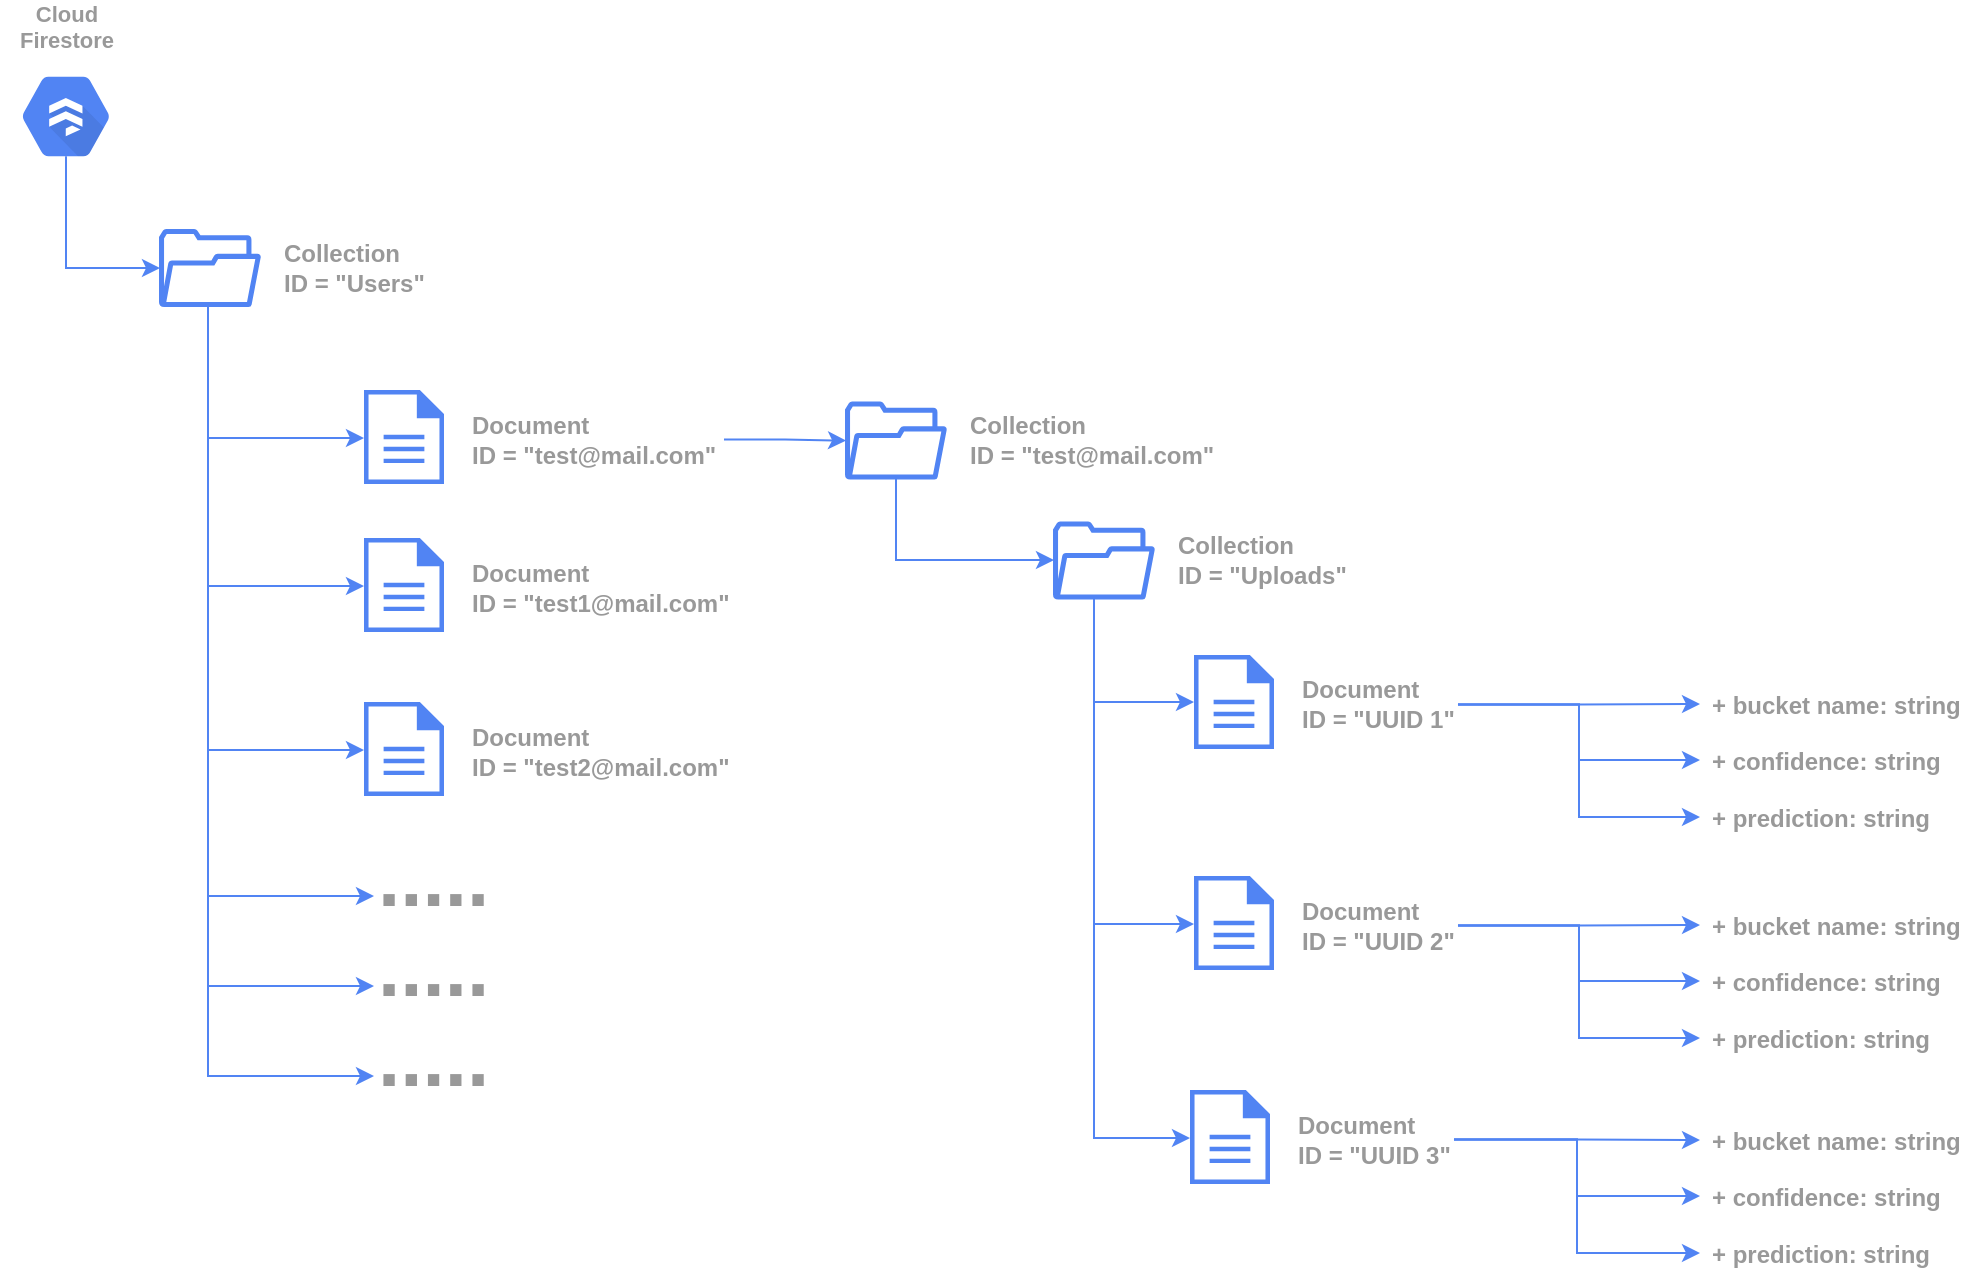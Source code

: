 <mxfile version="12.4.2" type="device" pages="1"><diagram id="QLBUKV5pTt3AF6JEiaQc" name="Page-1"><mxGraphModel dx="1246" dy="636" grid="1" gridSize="10" guides="1" tooltips="1" connect="1" arrows="1" fold="1" page="1" pageScale="1" pageWidth="827" pageHeight="1169" math="0" shadow="0"><root><mxCell id="0"/><mxCell id="1" parent="0"/><mxCell id="U0zlPWYENxK5Nvg0Ssd9-3" style="edgeStyle=orthogonalEdgeStyle;rounded=0;orthogonalLoop=1;jettySize=auto;html=1;exitX=0.5;exitY=0.84;exitDx=0;exitDy=0;exitPerimeter=0;entryX=0;entryY=0.5;entryDx=0;entryDy=0;entryPerimeter=0;strokeColor=#5184F3;" edge="1" parent="1" source="U0zlPWYENxK5Nvg0Ssd9-1"><mxGeometry relative="1" as="geometry"><mxPoint x="180" y="245" as="targetPoint"/><Array as="points"><mxPoint x="133" y="245"/></Array></mxGeometry></mxCell><mxCell id="U0zlPWYENxK5Nvg0Ssd9-1" value="Cloud&#10;Firestore" style="html=1;fillColor=#5184F3;strokeColor=none;verticalAlign=bottom;labelPosition=center;verticalLabelPosition=top;align=center;spacingTop=-6;fontSize=11;fontStyle=1;fontColor=#999999;shape=mxgraph.gcp2.hexIcon;prIcon=cloud_firestore" vertex="1" parent="1"><mxGeometry x="100" y="140" width="66" height="58.5" as="geometry"/></mxCell><mxCell id="U0zlPWYENxK5Nvg0Ssd9-9" style="edgeStyle=orthogonalEdgeStyle;rounded=0;orthogonalLoop=1;jettySize=auto;html=1;strokeColor=#5184F3;" edge="1" parent="1" source="U0zlPWYENxK5Nvg0Ssd9-5" target="U0zlPWYENxK5Nvg0Ssd9-8"><mxGeometry relative="1" as="geometry"><mxPoint x="204" y="280" as="sourcePoint"/><mxPoint x="290" y="330" as="targetPoint"/><Array as="points"><mxPoint x="204" y="330"/></Array></mxGeometry></mxCell><mxCell id="U0zlPWYENxK5Nvg0Ssd9-11" value="" style="group" vertex="1" connectable="0" parent="1"><mxGeometry x="180" y="223.75" width="140" height="42.5" as="geometry"/></mxCell><mxCell id="U0zlPWYENxK5Nvg0Ssd9-4" value="&lt;font color=&quot;#999999&quot;&gt;&lt;b&gt;Collection&lt;br&gt;ID = &quot;Users&quot;&lt;br&gt;&lt;/b&gt;&lt;/font&gt;" style="text;html=1;strokeColor=none;fillColor=none;align=left;verticalAlign=middle;whiteSpace=wrap;rounded=0;" vertex="1" parent="U0zlPWYENxK5Nvg0Ssd9-11"><mxGeometry x="60" width="80" height="42.5" as="geometry"/></mxCell><mxCell id="U0zlPWYENxK5Nvg0Ssd9-5" value="" style="pointerEvents=1;shadow=0;dashed=0;html=1;strokeColor=#5184F3;fillColor=#5184F3;aspect=fixed;labelPosition=center;verticalLabelPosition=bottom;verticalAlign=top;align=center;outlineConnect=0;shape=mxgraph.vvd.folder;gradientColor=none;strokeWidth=1;perimeterSpacing=0;" vertex="1" parent="U0zlPWYENxK5Nvg0Ssd9-11"><mxGeometry y="2.25" width="50" height="38" as="geometry"/></mxCell><mxCell id="U0zlPWYENxK5Nvg0Ssd9-12" value="" style="group" vertex="1" connectable="0" parent="1"><mxGeometry x="282" y="306" width="180" height="47" as="geometry"/></mxCell><mxCell id="U0zlPWYENxK5Nvg0Ssd9-8" value="" style="pointerEvents=1;shadow=0;dashed=0;html=1;strokeColor=none;fillColor=#5184F3;labelPosition=center;verticalLabelPosition=bottom;verticalAlign=top;outlineConnect=0;align=center;shape=mxgraph.office.concepts.document;" vertex="1" parent="U0zlPWYENxK5Nvg0Ssd9-12"><mxGeometry width="40" height="47" as="geometry"/></mxCell><mxCell id="U0zlPWYENxK5Nvg0Ssd9-10" value="&lt;font color=&quot;#999999&quot;&gt;&lt;b&gt;Document&lt;br&gt;ID = &quot;test@mail.com&quot;&lt;br&gt;&lt;/b&gt;&lt;/font&gt;" style="text;html=1;strokeColor=none;fillColor=none;align=left;verticalAlign=middle;whiteSpace=wrap;rounded=0;" vertex="1" parent="U0zlPWYENxK5Nvg0Ssd9-12"><mxGeometry x="52" y="3.5" width="128" height="42.5" as="geometry"/></mxCell><mxCell id="U0zlPWYENxK5Nvg0Ssd9-13" value="" style="group" vertex="1" connectable="0" parent="1"><mxGeometry x="282" y="380" width="190" height="47" as="geometry"/></mxCell><mxCell id="U0zlPWYENxK5Nvg0Ssd9-14" value="" style="pointerEvents=1;shadow=0;dashed=0;html=1;strokeColor=none;fillColor=#5184F3;labelPosition=center;verticalLabelPosition=bottom;verticalAlign=top;outlineConnect=0;align=center;shape=mxgraph.office.concepts.document;" vertex="1" parent="U0zlPWYENxK5Nvg0Ssd9-13"><mxGeometry width="40" height="47" as="geometry"/></mxCell><mxCell id="U0zlPWYENxK5Nvg0Ssd9-15" value="&lt;b style=&quot;color: rgb(153 , 153 , 153)&quot;&gt;Document&lt;br&gt;ID = &quot;test1@mail.com&quot;&lt;/b&gt;&lt;font color=&quot;#999999&quot;&gt;&lt;b&gt;&lt;br&gt;&lt;/b&gt;&lt;/font&gt;" style="text;html=1;strokeColor=none;fillColor=none;align=left;verticalAlign=middle;whiteSpace=wrap;rounded=0;" vertex="1" parent="U0zlPWYENxK5Nvg0Ssd9-13"><mxGeometry x="52" y="3.5" width="138" height="42.5" as="geometry"/></mxCell><mxCell id="U0zlPWYENxK5Nvg0Ssd9-16" value="" style="group" vertex="1" connectable="0" parent="1"><mxGeometry x="282" y="462" width="190" height="47" as="geometry"/></mxCell><mxCell id="U0zlPWYENxK5Nvg0Ssd9-17" value="" style="pointerEvents=1;shadow=0;dashed=0;html=1;strokeColor=none;fillColor=#5184F3;labelPosition=center;verticalLabelPosition=bottom;verticalAlign=top;outlineConnect=0;align=center;shape=mxgraph.office.concepts.document;" vertex="1" parent="U0zlPWYENxK5Nvg0Ssd9-16"><mxGeometry width="40" height="47" as="geometry"/></mxCell><mxCell id="U0zlPWYENxK5Nvg0Ssd9-18" value="&lt;b style=&quot;color: rgb(153 , 153 , 153)&quot;&gt;Document&lt;br&gt;ID = &quot;test2@mail.com&quot;&lt;/b&gt;&lt;font color=&quot;#999999&quot;&gt;&lt;b&gt;&lt;br&gt;&lt;/b&gt;&lt;/font&gt;" style="text;html=1;strokeColor=none;fillColor=none;align=left;verticalAlign=middle;whiteSpace=wrap;rounded=0;" vertex="1" parent="U0zlPWYENxK5Nvg0Ssd9-16"><mxGeometry x="52" y="3.5" width="138" height="42.5" as="geometry"/></mxCell><mxCell id="U0zlPWYENxK5Nvg0Ssd9-24" style="edgeStyle=orthogonalEdgeStyle;rounded=0;orthogonalLoop=1;jettySize=auto;html=1;strokeColor=#5184F3;" edge="1" parent="1" target="U0zlPWYENxK5Nvg0Ssd9-14"><mxGeometry relative="1" as="geometry"><mxPoint x="204" y="264" as="sourcePoint"/><mxPoint x="280" y="417" as="targetPoint"/><Array as="points"><mxPoint x="204" y="404"/></Array></mxGeometry></mxCell><mxCell id="U0zlPWYENxK5Nvg0Ssd9-25" style="edgeStyle=orthogonalEdgeStyle;rounded=0;orthogonalLoop=1;jettySize=auto;html=1;strokeColor=#5184F3;" edge="1" parent="1" target="U0zlPWYENxK5Nvg0Ssd9-17"><mxGeometry relative="1" as="geometry"><mxPoint x="204" y="264" as="sourcePoint"/><mxPoint x="270" y="504" as="targetPoint"/><Array as="points"><mxPoint x="204" y="486"/></Array></mxGeometry></mxCell><mxCell id="U0zlPWYENxK5Nvg0Ssd9-26" value="" style="group" vertex="1" connectable="0" parent="1"><mxGeometry x="523" y="310" width="210" height="42.5" as="geometry"/></mxCell><mxCell id="U0zlPWYENxK5Nvg0Ssd9-27" value="&lt;font color=&quot;#999999&quot;&gt;&lt;b&gt;Collection&lt;/b&gt;&lt;/font&gt;&lt;b style=&quot;color: rgb(153 , 153 , 153)&quot;&gt;&lt;br&gt;ID = &quot;test@mail.com&quot;&lt;/b&gt;&lt;font color=&quot;#999999&quot;&gt;&lt;b&gt;&lt;br&gt;&lt;/b&gt;&lt;/font&gt;" style="text;html=1;strokeColor=none;fillColor=none;align=left;verticalAlign=middle;whiteSpace=wrap;rounded=0;" vertex="1" parent="U0zlPWYENxK5Nvg0Ssd9-26"><mxGeometry x="60" width="140" height="42.5" as="geometry"/></mxCell><mxCell id="U0zlPWYENxK5Nvg0Ssd9-28" value="" style="pointerEvents=1;shadow=0;dashed=0;html=1;strokeColor=#5184F3;fillColor=#5184F3;aspect=fixed;labelPosition=center;verticalLabelPosition=bottom;verticalAlign=top;align=center;outlineConnect=0;shape=mxgraph.vvd.folder;gradientColor=none;strokeWidth=1;perimeterSpacing=0;" vertex="1" parent="U0zlPWYENxK5Nvg0Ssd9-26"><mxGeometry y="2.25" width="50" height="38" as="geometry"/></mxCell><mxCell id="U0zlPWYENxK5Nvg0Ssd9-30" style="edgeStyle=orthogonalEdgeStyle;rounded=0;orthogonalLoop=1;jettySize=auto;html=1;exitX=1;exitY=0.5;exitDx=0;exitDy=0;strokeColor=#5184F3;" edge="1" parent="1" source="U0zlPWYENxK5Nvg0Ssd9-10" target="U0zlPWYENxK5Nvg0Ssd9-28"><mxGeometry relative="1" as="geometry"/></mxCell><mxCell id="U0zlPWYENxK5Nvg0Ssd9-31" value="&lt;font color=&quot;#999999&quot;&gt;&lt;b style=&quot;font-size: 40px&quot;&gt;.....&lt;br&gt;&lt;/b&gt;&lt;/font&gt;" style="text;html=1;strokeColor=none;fillColor=none;align=left;verticalAlign=middle;whiteSpace=wrap;rounded=0;" vertex="1" parent="1"><mxGeometry x="287" y="529" width="80" height="40" as="geometry"/></mxCell><mxCell id="U0zlPWYENxK5Nvg0Ssd9-39" value="&lt;font color=&quot;#999999&quot;&gt;&lt;b style=&quot;font-size: 40px&quot;&gt;.....&lt;br&gt;&lt;/b&gt;&lt;/font&gt;" style="text;html=1;strokeColor=none;fillColor=none;align=left;verticalAlign=middle;whiteSpace=wrap;rounded=0;" vertex="1" parent="1"><mxGeometry x="287" y="574" width="80" height="40" as="geometry"/></mxCell><mxCell id="U0zlPWYENxK5Nvg0Ssd9-40" value="&lt;font color=&quot;#999999&quot;&gt;&lt;b style=&quot;font-size: 40px&quot;&gt;.....&lt;br&gt;&lt;/b&gt;&lt;/font&gt;" style="text;html=1;strokeColor=none;fillColor=none;align=left;verticalAlign=middle;whiteSpace=wrap;rounded=0;" vertex="1" parent="1"><mxGeometry x="287" y="619" width="80" height="40" as="geometry"/></mxCell><mxCell id="U0zlPWYENxK5Nvg0Ssd9-41" style="edgeStyle=orthogonalEdgeStyle;rounded=0;orthogonalLoop=1;jettySize=auto;html=1;entryX=0;entryY=0.75;entryDx=0;entryDy=0;strokeColor=#5184F3;" edge="1" parent="1" target="U0zlPWYENxK5Nvg0Ssd9-31"><mxGeometry relative="1" as="geometry"><mxPoint x="204" y="264" as="sourcePoint"/><mxPoint x="314" y="570" as="targetPoint"/><Array as="points"><mxPoint x="204" y="559"/></Array></mxGeometry></mxCell><mxCell id="U0zlPWYENxK5Nvg0Ssd9-42" style="edgeStyle=orthogonalEdgeStyle;rounded=0;orthogonalLoop=1;jettySize=auto;html=1;strokeColor=#5184F3;entryX=0;entryY=0.75;entryDx=0;entryDy=0;" edge="1" parent="1" target="U0zlPWYENxK5Nvg0Ssd9-39"><mxGeometry relative="1" as="geometry"><mxPoint x="204" y="264" as="sourcePoint"/><mxPoint x="300" y="615" as="targetPoint"/><Array as="points"><mxPoint x="204" y="604"/></Array></mxGeometry></mxCell><mxCell id="U0zlPWYENxK5Nvg0Ssd9-43" style="edgeStyle=orthogonalEdgeStyle;rounded=0;orthogonalLoop=1;jettySize=auto;html=1;entryX=0;entryY=0.75;entryDx=0;entryDy=0;strokeColor=#5184F3;" edge="1" parent="1" target="U0zlPWYENxK5Nvg0Ssd9-40"><mxGeometry relative="1" as="geometry"><mxPoint x="204" y="264" as="sourcePoint"/><mxPoint x="314" y="660" as="targetPoint"/><Array as="points"><mxPoint x="204" y="649"/></Array></mxGeometry></mxCell><mxCell id="U0zlPWYENxK5Nvg0Ssd9-50" value="" style="group" vertex="1" connectable="0" parent="1"><mxGeometry x="627" y="370" width="210" height="42.5" as="geometry"/></mxCell><mxCell id="U0zlPWYENxK5Nvg0Ssd9-51" value="&lt;font color=&quot;#999999&quot;&gt;&lt;b&gt;Collection&lt;/b&gt;&lt;/font&gt;&lt;b style=&quot;color: rgb(153 , 153 , 153)&quot;&gt;&lt;br&gt;ID = &quot;Uploads&quot;&lt;/b&gt;&lt;font color=&quot;#999999&quot;&gt;&lt;b&gt;&lt;br&gt;&lt;/b&gt;&lt;/font&gt;" style="text;html=1;strokeColor=none;fillColor=none;align=left;verticalAlign=middle;whiteSpace=wrap;rounded=0;" vertex="1" parent="U0zlPWYENxK5Nvg0Ssd9-50"><mxGeometry x="60" width="100" height="42.5" as="geometry"/></mxCell><mxCell id="U0zlPWYENxK5Nvg0Ssd9-52" value="" style="pointerEvents=1;shadow=0;dashed=0;html=1;strokeColor=#5184F3;fillColor=#5184F3;aspect=fixed;labelPosition=center;verticalLabelPosition=bottom;verticalAlign=top;align=center;outlineConnect=0;shape=mxgraph.vvd.folder;gradientColor=none;strokeWidth=1;perimeterSpacing=0;" vertex="1" parent="U0zlPWYENxK5Nvg0Ssd9-50"><mxGeometry y="2.25" width="50" height="38" as="geometry"/></mxCell><mxCell id="U0zlPWYENxK5Nvg0Ssd9-55" style="edgeStyle=orthogonalEdgeStyle;rounded=0;orthogonalLoop=1;jettySize=auto;html=1;strokeColor=#5184F3;" edge="1" parent="1" source="U0zlPWYENxK5Nvg0Ssd9-28" target="U0zlPWYENxK5Nvg0Ssd9-52"><mxGeometry relative="1" as="geometry"><mxPoint x="570" y="391.5" as="sourcePoint"/><Array as="points"><mxPoint x="548" y="391"/></Array></mxGeometry></mxCell><mxCell id="U0zlPWYENxK5Nvg0Ssd9-56" style="edgeStyle=orthogonalEdgeStyle;rounded=0;orthogonalLoop=1;jettySize=auto;html=1;strokeColor=#5184F3;" edge="1" parent="1" source="U0zlPWYENxK5Nvg0Ssd9-52" target="U0zlPWYENxK5Nvg0Ssd9-47"><mxGeometry relative="1" as="geometry"><Array as="points"><mxPoint x="647" y="462"/></Array></mxGeometry></mxCell><mxCell id="U0zlPWYENxK5Nvg0Ssd9-63" value="" style="group" vertex="1" connectable="0" parent="1"><mxGeometry x="695" y="656" width="132" height="47" as="geometry"/></mxCell><mxCell id="U0zlPWYENxK5Nvg0Ssd9-60" value="" style="group" vertex="1" connectable="0" parent="U0zlPWYENxK5Nvg0Ssd9-63"><mxGeometry width="132" height="47" as="geometry"/></mxCell><mxCell id="U0zlPWYENxK5Nvg0Ssd9-61" value="" style="pointerEvents=1;shadow=0;dashed=0;html=1;strokeColor=none;fillColor=#5184F3;labelPosition=center;verticalLabelPosition=bottom;verticalAlign=top;outlineConnect=0;align=center;shape=mxgraph.office.concepts.document;" vertex="1" parent="U0zlPWYENxK5Nvg0Ssd9-60"><mxGeometry width="40" height="47" as="geometry"/></mxCell><mxCell id="U0zlPWYENxK5Nvg0Ssd9-62" value="&lt;font color=&quot;#999999&quot;&gt;&lt;b&gt;Document&lt;br&gt;ID = &quot;UUID 3&quot;&lt;br&gt;&lt;/b&gt;&lt;/font&gt;" style="text;html=1;strokeColor=none;fillColor=none;align=left;verticalAlign=middle;whiteSpace=wrap;rounded=0;" vertex="1" parent="U0zlPWYENxK5Nvg0Ssd9-60"><mxGeometry x="52" y="3.5" width="80" height="42.5" as="geometry"/></mxCell><mxCell id="U0zlPWYENxK5Nvg0Ssd9-64" value="" style="group" vertex="1" connectable="0" parent="1"><mxGeometry x="697" y="549" width="132" height="47" as="geometry"/></mxCell><mxCell id="U0zlPWYENxK5Nvg0Ssd9-57" value="" style="group" vertex="1" connectable="0" parent="U0zlPWYENxK5Nvg0Ssd9-64"><mxGeometry width="132" height="47" as="geometry"/></mxCell><mxCell id="U0zlPWYENxK5Nvg0Ssd9-58" value="" style="pointerEvents=1;shadow=0;dashed=0;html=1;strokeColor=none;fillColor=#5184F3;labelPosition=center;verticalLabelPosition=bottom;verticalAlign=top;outlineConnect=0;align=center;shape=mxgraph.office.concepts.document;" vertex="1" parent="U0zlPWYENxK5Nvg0Ssd9-57"><mxGeometry width="40" height="47" as="geometry"/></mxCell><mxCell id="U0zlPWYENxK5Nvg0Ssd9-59" value="&lt;font color=&quot;#999999&quot;&gt;&lt;b&gt;Document&lt;br&gt;ID = &quot;UUID 2&quot;&lt;br&gt;&lt;/b&gt;&lt;/font&gt;" style="text;html=1;strokeColor=none;fillColor=none;align=left;verticalAlign=middle;whiteSpace=wrap;rounded=0;" vertex="1" parent="U0zlPWYENxK5Nvg0Ssd9-57"><mxGeometry x="52" y="3.5" width="80" height="42.5" as="geometry"/></mxCell><mxCell id="U0zlPWYENxK5Nvg0Ssd9-65" value="" style="group" vertex="1" connectable="0" parent="1"><mxGeometry x="697" y="438.5" width="132" height="47" as="geometry"/></mxCell><mxCell id="U0zlPWYENxK5Nvg0Ssd9-46" value="" style="group" vertex="1" connectable="0" parent="U0zlPWYENxK5Nvg0Ssd9-65"><mxGeometry width="132" height="47" as="geometry"/></mxCell><mxCell id="U0zlPWYENxK5Nvg0Ssd9-47" value="" style="pointerEvents=1;shadow=0;dashed=0;html=1;strokeColor=none;fillColor=#5184F3;labelPosition=center;verticalLabelPosition=bottom;verticalAlign=top;outlineConnect=0;align=center;shape=mxgraph.office.concepts.document;" vertex="1" parent="U0zlPWYENxK5Nvg0Ssd9-46"><mxGeometry width="40" height="47" as="geometry"/></mxCell><mxCell id="U0zlPWYENxK5Nvg0Ssd9-48" value="&lt;font color=&quot;#999999&quot;&gt;&lt;b&gt;Document&lt;br&gt;ID = &quot;UUID 1&quot;&lt;br&gt;&lt;/b&gt;&lt;/font&gt;" style="text;html=1;strokeColor=none;fillColor=none;align=left;verticalAlign=middle;whiteSpace=wrap;rounded=0;" vertex="1" parent="U0zlPWYENxK5Nvg0Ssd9-46"><mxGeometry x="52" y="3.5" width="80" height="42.5" as="geometry"/></mxCell><mxCell id="U0zlPWYENxK5Nvg0Ssd9-66" style="edgeStyle=orthogonalEdgeStyle;rounded=0;orthogonalLoop=1;jettySize=auto;html=1;strokeColor=#5184F3;" edge="1" parent="1" target="U0zlPWYENxK5Nvg0Ssd9-58"><mxGeometry relative="1" as="geometry"><mxPoint x="647" y="410.25" as="sourcePoint"/><mxPoint x="692" y="554" as="targetPoint"/><Array as="points"><mxPoint x="647" y="573"/></Array></mxGeometry></mxCell><mxCell id="U0zlPWYENxK5Nvg0Ssd9-67" style="edgeStyle=orthogonalEdgeStyle;rounded=0;orthogonalLoop=1;jettySize=auto;html=1;strokeColor=#5184F3;" edge="1" parent="1" target="U0zlPWYENxK5Nvg0Ssd9-61"><mxGeometry relative="1" as="geometry"><mxPoint x="647" y="410.25" as="sourcePoint"/><mxPoint x="694" y="645" as="targetPoint"/><Array as="points"><mxPoint x="647" y="680"/></Array></mxGeometry></mxCell><mxCell id="U0zlPWYENxK5Nvg0Ssd9-71" style="edgeStyle=orthogonalEdgeStyle;rounded=0;orthogonalLoop=1;jettySize=auto;html=1;exitX=1;exitY=0.5;exitDx=0;exitDy=0;strokeColor=#5184F3;entryX=0;entryY=0.5;entryDx=0;entryDy=0;" edge="1" parent="1" source="U0zlPWYENxK5Nvg0Ssd9-48" target="U0zlPWYENxK5Nvg0Ssd9-72"><mxGeometry relative="1" as="geometry"><mxPoint x="910" y="463" as="targetPoint"/></mxGeometry></mxCell><mxCell id="U0zlPWYENxK5Nvg0Ssd9-75" value="" style="group" vertex="1" connectable="0" parent="1"><mxGeometry x="950" y="450" width="140" height="82.5" as="geometry"/></mxCell><mxCell id="U0zlPWYENxK5Nvg0Ssd9-72" value="+ bucket name: string" style="text;strokeColor=none;fillColor=none;align=left;verticalAlign=top;spacingLeft=4;spacingRight=4;overflow=hidden;rotatable=0;points=[[0,0.5],[1,0.5]];portConstraint=eastwest;fontColor=#999999;fontStyle=1" vertex="1" parent="U0zlPWYENxK5Nvg0Ssd9-75"><mxGeometry width="140" height="26" as="geometry"/></mxCell><mxCell id="U0zlPWYENxK5Nvg0Ssd9-73" value="+ confidence: string" style="text;strokeColor=none;fillColor=none;align=left;verticalAlign=top;spacingLeft=4;spacingRight=4;overflow=hidden;rotatable=0;points=[[0,0.5],[1,0.5]];portConstraint=eastwest;fontColor=#999999;fontStyle=1" vertex="1" parent="U0zlPWYENxK5Nvg0Ssd9-75"><mxGeometry y="28" width="140" height="26" as="geometry"/></mxCell><mxCell id="U0zlPWYENxK5Nvg0Ssd9-74" value="+ prediction: string" style="text;strokeColor=none;fillColor=none;align=left;verticalAlign=top;spacingLeft=4;spacingRight=4;overflow=hidden;rotatable=0;points=[[0,0.5],[1,0.5]];portConstraint=eastwest;fontColor=#999999;fontStyle=1" vertex="1" parent="U0zlPWYENxK5Nvg0Ssd9-75"><mxGeometry y="56.5" width="140" height="26" as="geometry"/></mxCell><mxCell id="U0zlPWYENxK5Nvg0Ssd9-76" style="edgeStyle=orthogonalEdgeStyle;rounded=0;orthogonalLoop=1;jettySize=auto;html=1;exitX=1;exitY=0.5;exitDx=0;exitDy=0;entryX=0;entryY=0.5;entryDx=0;entryDy=0;strokeColor=#5184F3;fontColor=#999999;" edge="1" parent="1" source="U0zlPWYENxK5Nvg0Ssd9-48" target="U0zlPWYENxK5Nvg0Ssd9-73"><mxGeometry relative="1" as="geometry"/></mxCell><mxCell id="U0zlPWYENxK5Nvg0Ssd9-77" style="edgeStyle=orthogonalEdgeStyle;rounded=0;orthogonalLoop=1;jettySize=auto;html=1;exitX=1;exitY=0.5;exitDx=0;exitDy=0;entryX=0;entryY=0.5;entryDx=0;entryDy=0;strokeColor=#5184F3;fontColor=#999999;" edge="1" parent="1" source="U0zlPWYENxK5Nvg0Ssd9-48" target="U0zlPWYENxK5Nvg0Ssd9-74"><mxGeometry relative="1" as="geometry"/></mxCell><mxCell id="U0zlPWYENxK5Nvg0Ssd9-78" value="" style="group" vertex="1" connectable="0" parent="1"><mxGeometry x="950" y="560.5" width="140" height="82.5" as="geometry"/></mxCell><mxCell id="U0zlPWYENxK5Nvg0Ssd9-79" value="+ bucket name: string" style="text;strokeColor=none;fillColor=none;align=left;verticalAlign=top;spacingLeft=4;spacingRight=4;overflow=hidden;rotatable=0;points=[[0,0.5],[1,0.5]];portConstraint=eastwest;fontColor=#999999;fontStyle=1" vertex="1" parent="U0zlPWYENxK5Nvg0Ssd9-78"><mxGeometry width="140" height="26" as="geometry"/></mxCell><mxCell id="U0zlPWYENxK5Nvg0Ssd9-80" value="+ confidence: string" style="text;strokeColor=none;fillColor=none;align=left;verticalAlign=top;spacingLeft=4;spacingRight=4;overflow=hidden;rotatable=0;points=[[0,0.5],[1,0.5]];portConstraint=eastwest;fontColor=#999999;fontStyle=1" vertex="1" parent="U0zlPWYENxK5Nvg0Ssd9-78"><mxGeometry y="28" width="140" height="26" as="geometry"/></mxCell><mxCell id="U0zlPWYENxK5Nvg0Ssd9-81" value="+ prediction: string" style="text;strokeColor=none;fillColor=none;align=left;verticalAlign=top;spacingLeft=4;spacingRight=4;overflow=hidden;rotatable=0;points=[[0,0.5],[1,0.5]];portConstraint=eastwest;fontColor=#999999;fontStyle=1" vertex="1" parent="U0zlPWYENxK5Nvg0Ssd9-78"><mxGeometry y="56.5" width="140" height="26" as="geometry"/></mxCell><mxCell id="U0zlPWYENxK5Nvg0Ssd9-82" value="" style="group" vertex="1" connectable="0" parent="1"><mxGeometry x="950" y="668" width="140" height="82.5" as="geometry"/></mxCell><mxCell id="U0zlPWYENxK5Nvg0Ssd9-83" value="+ bucket name: string" style="text;strokeColor=none;fillColor=none;align=left;verticalAlign=top;spacingLeft=4;spacingRight=4;overflow=hidden;rotatable=0;points=[[0,0.5],[1,0.5]];portConstraint=eastwest;fontColor=#999999;fontStyle=1" vertex="1" parent="U0zlPWYENxK5Nvg0Ssd9-82"><mxGeometry width="140" height="26" as="geometry"/></mxCell><mxCell id="U0zlPWYENxK5Nvg0Ssd9-84" value="+ confidence: string" style="text;strokeColor=none;fillColor=none;align=left;verticalAlign=top;spacingLeft=4;spacingRight=4;overflow=hidden;rotatable=0;points=[[0,0.5],[1,0.5]];portConstraint=eastwest;fontColor=#999999;fontStyle=1" vertex="1" parent="U0zlPWYENxK5Nvg0Ssd9-82"><mxGeometry y="28" width="140" height="26" as="geometry"/></mxCell><mxCell id="U0zlPWYENxK5Nvg0Ssd9-85" value="+ prediction: string" style="text;strokeColor=none;fillColor=none;align=left;verticalAlign=top;spacingLeft=4;spacingRight=4;overflow=hidden;rotatable=0;points=[[0,0.5],[1,0.5]];portConstraint=eastwest;fontColor=#999999;fontStyle=1" vertex="1" parent="U0zlPWYENxK5Nvg0Ssd9-82"><mxGeometry y="56.5" width="140" height="26" as="geometry"/></mxCell><mxCell id="U0zlPWYENxK5Nvg0Ssd9-86" style="edgeStyle=orthogonalEdgeStyle;rounded=0;orthogonalLoop=1;jettySize=auto;html=1;exitX=1;exitY=0.5;exitDx=0;exitDy=0;entryX=0;entryY=0.5;entryDx=0;entryDy=0;strokeColor=#5184F3;fontColor=#999999;" edge="1" parent="1" source="U0zlPWYENxK5Nvg0Ssd9-59" target="U0zlPWYENxK5Nvg0Ssd9-79"><mxGeometry relative="1" as="geometry"/></mxCell><mxCell id="U0zlPWYENxK5Nvg0Ssd9-87" style="edgeStyle=orthogonalEdgeStyle;rounded=0;orthogonalLoop=1;jettySize=auto;html=1;exitX=1;exitY=0.5;exitDx=0;exitDy=0;strokeColor=#5184F3;fontColor=#999999;" edge="1" parent="1" source="U0zlPWYENxK5Nvg0Ssd9-59" target="U0zlPWYENxK5Nvg0Ssd9-80"><mxGeometry relative="1" as="geometry"/></mxCell><mxCell id="U0zlPWYENxK5Nvg0Ssd9-88" style="edgeStyle=orthogonalEdgeStyle;rounded=0;orthogonalLoop=1;jettySize=auto;html=1;exitX=1;exitY=0.5;exitDx=0;exitDy=0;entryX=0;entryY=0.5;entryDx=0;entryDy=0;strokeColor=#5184F3;fontColor=#999999;" edge="1" parent="1" source="U0zlPWYENxK5Nvg0Ssd9-59" target="U0zlPWYENxK5Nvg0Ssd9-81"><mxGeometry relative="1" as="geometry"/></mxCell><mxCell id="U0zlPWYENxK5Nvg0Ssd9-89" style="edgeStyle=orthogonalEdgeStyle;rounded=0;orthogonalLoop=1;jettySize=auto;html=1;exitX=1;exitY=0.5;exitDx=0;exitDy=0;entryX=0;entryY=0.5;entryDx=0;entryDy=0;strokeColor=#5184F3;fontColor=#999999;" edge="1" parent="1" source="U0zlPWYENxK5Nvg0Ssd9-62" target="U0zlPWYENxK5Nvg0Ssd9-83"><mxGeometry relative="1" as="geometry"/></mxCell><mxCell id="U0zlPWYENxK5Nvg0Ssd9-90" style="edgeStyle=orthogonalEdgeStyle;rounded=0;orthogonalLoop=1;jettySize=auto;html=1;exitX=1;exitY=0.5;exitDx=0;exitDy=0;entryX=0;entryY=0.5;entryDx=0;entryDy=0;strokeColor=#5184F3;fontColor=#999999;" edge="1" parent="1" source="U0zlPWYENxK5Nvg0Ssd9-62" target="U0zlPWYENxK5Nvg0Ssd9-84"><mxGeometry relative="1" as="geometry"/></mxCell><mxCell id="U0zlPWYENxK5Nvg0Ssd9-92" style="edgeStyle=orthogonalEdgeStyle;rounded=0;orthogonalLoop=1;jettySize=auto;html=1;exitX=1;exitY=0.5;exitDx=0;exitDy=0;entryX=0;entryY=0.5;entryDx=0;entryDy=0;strokeColor=#5184F3;fontColor=#999999;" edge="1" parent="1" source="U0zlPWYENxK5Nvg0Ssd9-62" target="U0zlPWYENxK5Nvg0Ssd9-85"><mxGeometry relative="1" as="geometry"/></mxCell></root></mxGraphModel></diagram></mxfile>